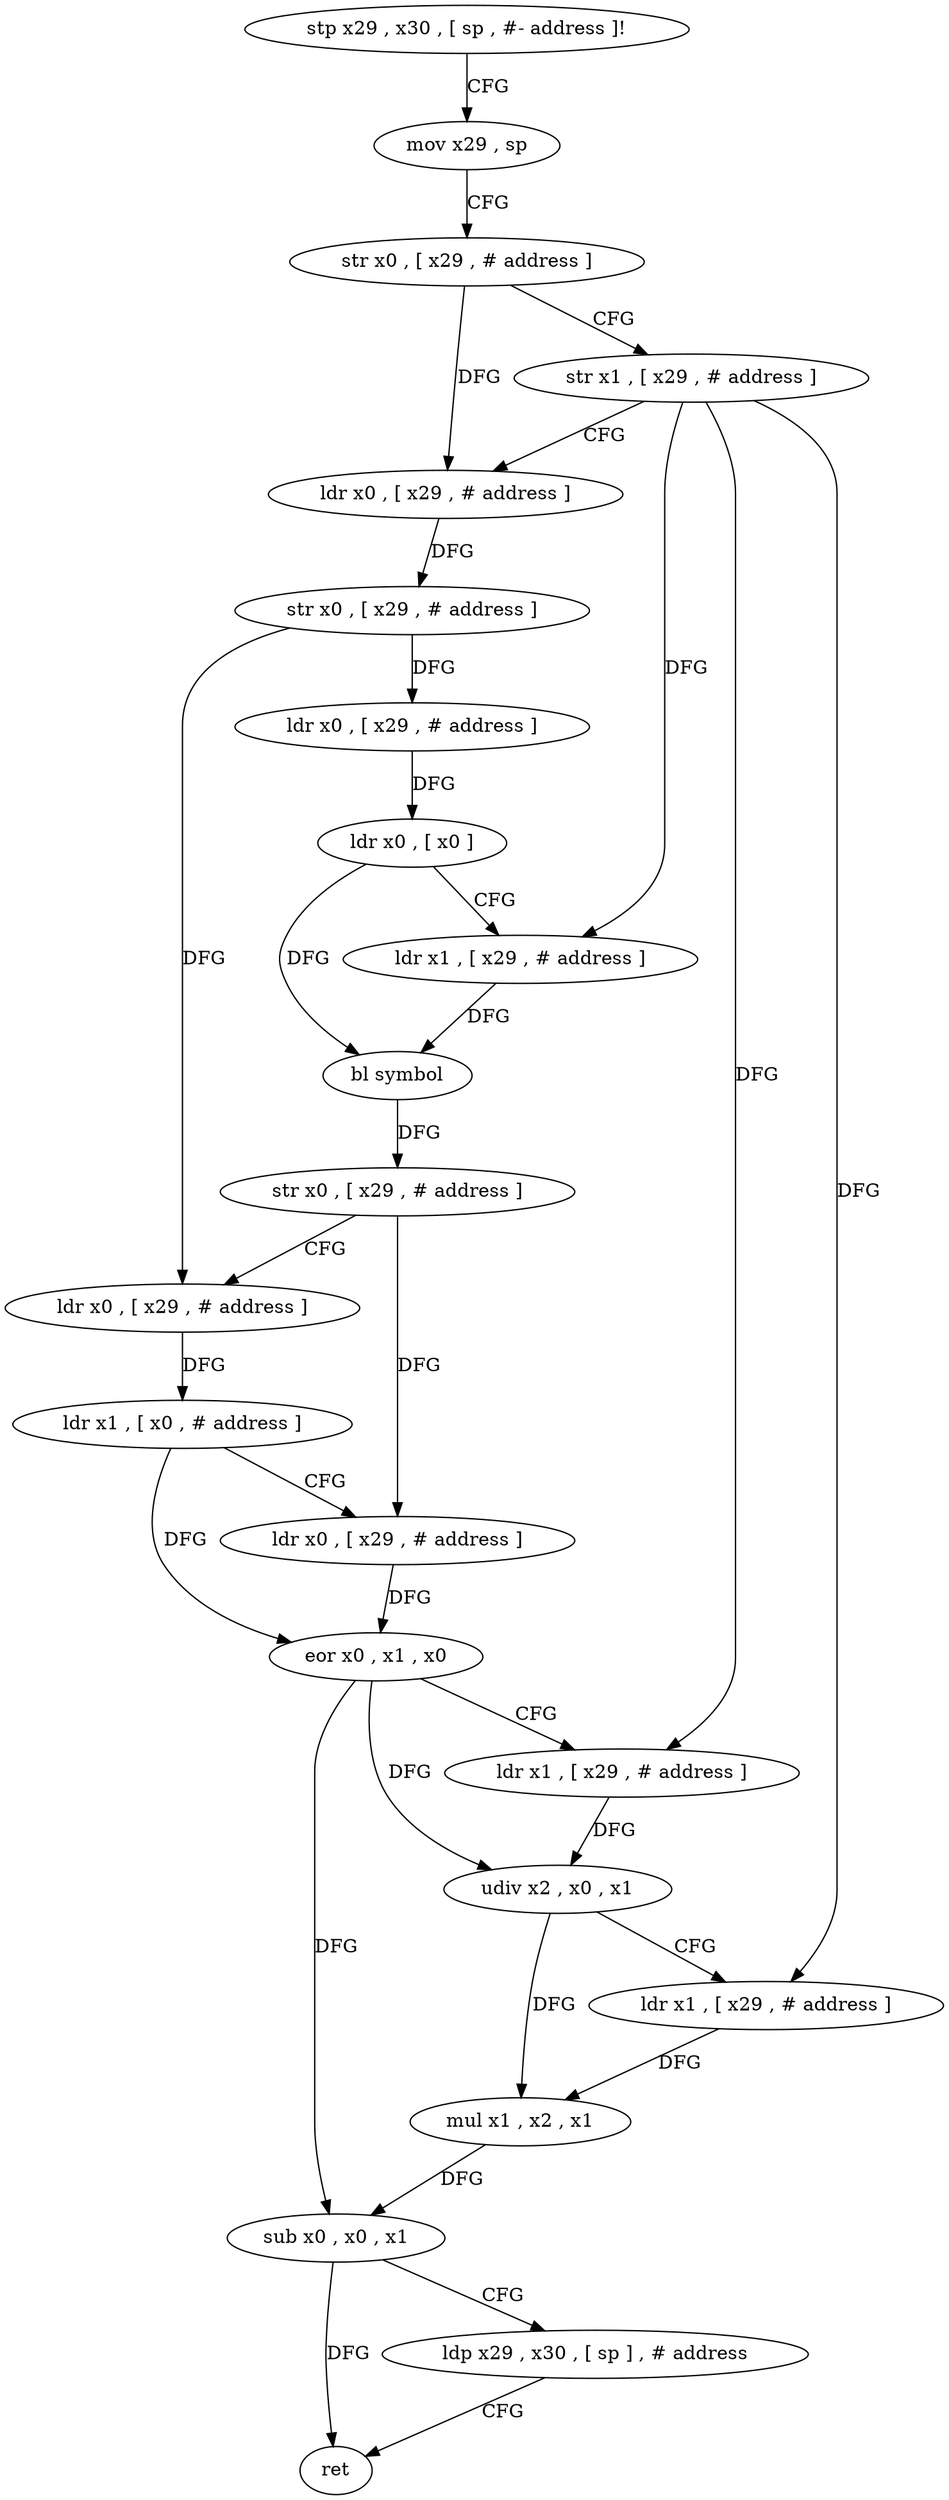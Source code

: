 digraph "func" {
"229372" [label = "stp x29 , x30 , [ sp , #- address ]!" ]
"229376" [label = "mov x29 , sp" ]
"229380" [label = "str x0 , [ x29 , # address ]" ]
"229384" [label = "str x1 , [ x29 , # address ]" ]
"229388" [label = "ldr x0 , [ x29 , # address ]" ]
"229392" [label = "str x0 , [ x29 , # address ]" ]
"229396" [label = "ldr x0 , [ x29 , # address ]" ]
"229400" [label = "ldr x0 , [ x0 ]" ]
"229404" [label = "ldr x1 , [ x29 , # address ]" ]
"229408" [label = "bl symbol" ]
"229412" [label = "str x0 , [ x29 , # address ]" ]
"229416" [label = "ldr x0 , [ x29 , # address ]" ]
"229420" [label = "ldr x1 , [ x0 , # address ]" ]
"229424" [label = "ldr x0 , [ x29 , # address ]" ]
"229428" [label = "eor x0 , x1 , x0" ]
"229432" [label = "ldr x1 , [ x29 , # address ]" ]
"229436" [label = "udiv x2 , x0 , x1" ]
"229440" [label = "ldr x1 , [ x29 , # address ]" ]
"229444" [label = "mul x1 , x2 , x1" ]
"229448" [label = "sub x0 , x0 , x1" ]
"229452" [label = "ldp x29 , x30 , [ sp ] , # address" ]
"229456" [label = "ret" ]
"229372" -> "229376" [ label = "CFG" ]
"229376" -> "229380" [ label = "CFG" ]
"229380" -> "229384" [ label = "CFG" ]
"229380" -> "229388" [ label = "DFG" ]
"229384" -> "229388" [ label = "CFG" ]
"229384" -> "229404" [ label = "DFG" ]
"229384" -> "229432" [ label = "DFG" ]
"229384" -> "229440" [ label = "DFG" ]
"229388" -> "229392" [ label = "DFG" ]
"229392" -> "229396" [ label = "DFG" ]
"229392" -> "229416" [ label = "DFG" ]
"229396" -> "229400" [ label = "DFG" ]
"229400" -> "229404" [ label = "CFG" ]
"229400" -> "229408" [ label = "DFG" ]
"229404" -> "229408" [ label = "DFG" ]
"229408" -> "229412" [ label = "DFG" ]
"229412" -> "229416" [ label = "CFG" ]
"229412" -> "229424" [ label = "DFG" ]
"229416" -> "229420" [ label = "DFG" ]
"229420" -> "229424" [ label = "CFG" ]
"229420" -> "229428" [ label = "DFG" ]
"229424" -> "229428" [ label = "DFG" ]
"229428" -> "229432" [ label = "CFG" ]
"229428" -> "229436" [ label = "DFG" ]
"229428" -> "229448" [ label = "DFG" ]
"229432" -> "229436" [ label = "DFG" ]
"229436" -> "229440" [ label = "CFG" ]
"229436" -> "229444" [ label = "DFG" ]
"229440" -> "229444" [ label = "DFG" ]
"229444" -> "229448" [ label = "DFG" ]
"229448" -> "229452" [ label = "CFG" ]
"229448" -> "229456" [ label = "DFG" ]
"229452" -> "229456" [ label = "CFG" ]
}
